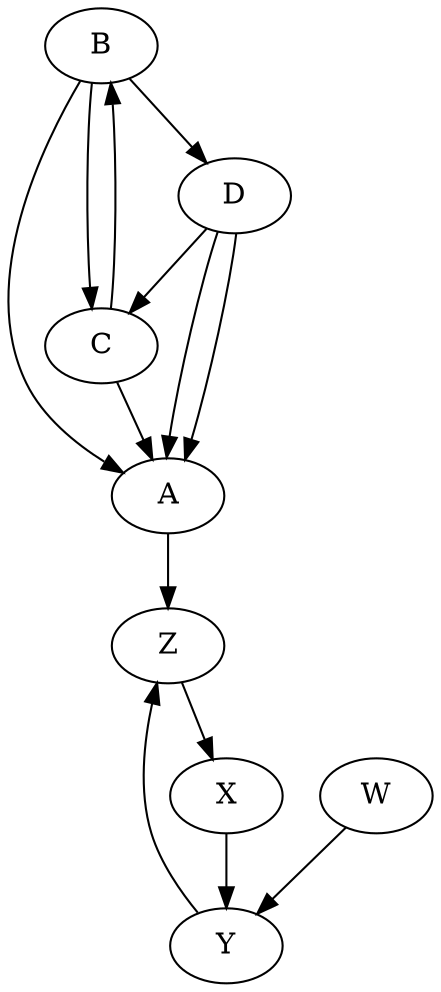 digraph G {
   B -> A [level="Observer"];
   B -> C [level="Observer"];
   B -> D [level="Master"];
   D -> A [level="Observer"];
   C -> A [level="Observer"];
   D -> A [level="Master"];
   D -> C [level="Observer"];
   C -> B [level="Observer"];
   X -> Y [level="Observer"];
   Z -> X [level="Observer"];
   Y -> Z [level="Observer"];
   W -> Y [level="Observer"];
   A -> Z [level="Master"];
}